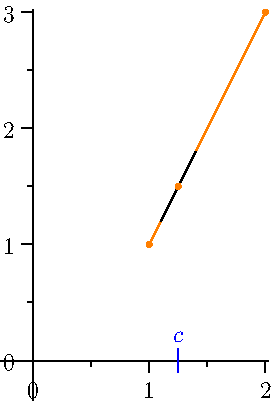 import graph;

size(0,200);

draw((1,1)--(2,3),orange);
dot((1,1),orange);
dot((2,3),orange);
draw((1.1,(2*1.1)-1)--(1.4,(2*1.4)-1),black);
dot((1.25,(2*1.25)-1),orange);

xaxis(RightTicks);
yaxis(LeftTicks);

draw((1.25,-0.1)--(1.25,0.1),blue);
label("$c$",(1.25,0.1),N,blue);
